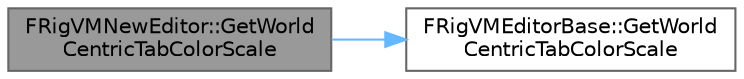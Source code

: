 digraph "FRigVMNewEditor::GetWorldCentricTabColorScale"
{
 // INTERACTIVE_SVG=YES
 // LATEX_PDF_SIZE
  bgcolor="transparent";
  edge [fontname=Helvetica,fontsize=10,labelfontname=Helvetica,labelfontsize=10];
  node [fontname=Helvetica,fontsize=10,shape=box,height=0.2,width=0.4];
  rankdir="LR";
  Node1 [id="Node000001",label="FRigVMNewEditor::GetWorld\lCentricTabColorScale",height=0.2,width=0.4,color="gray40", fillcolor="grey60", style="filled", fontcolor="black",tooltip=" "];
  Node1 -> Node2 [id="edge1_Node000001_Node000002",color="steelblue1",style="solid",tooltip=" "];
  Node2 [id="Node000002",label="FRigVMEditorBase::GetWorld\lCentricTabColorScale",height=0.2,width=0.4,color="grey40", fillcolor="white", style="filled",URL="$d0/dbd/classFRigVMEditorBase.html#a588a59c2624a3ffe3b02314af659cadb",tooltip=" "];
}
